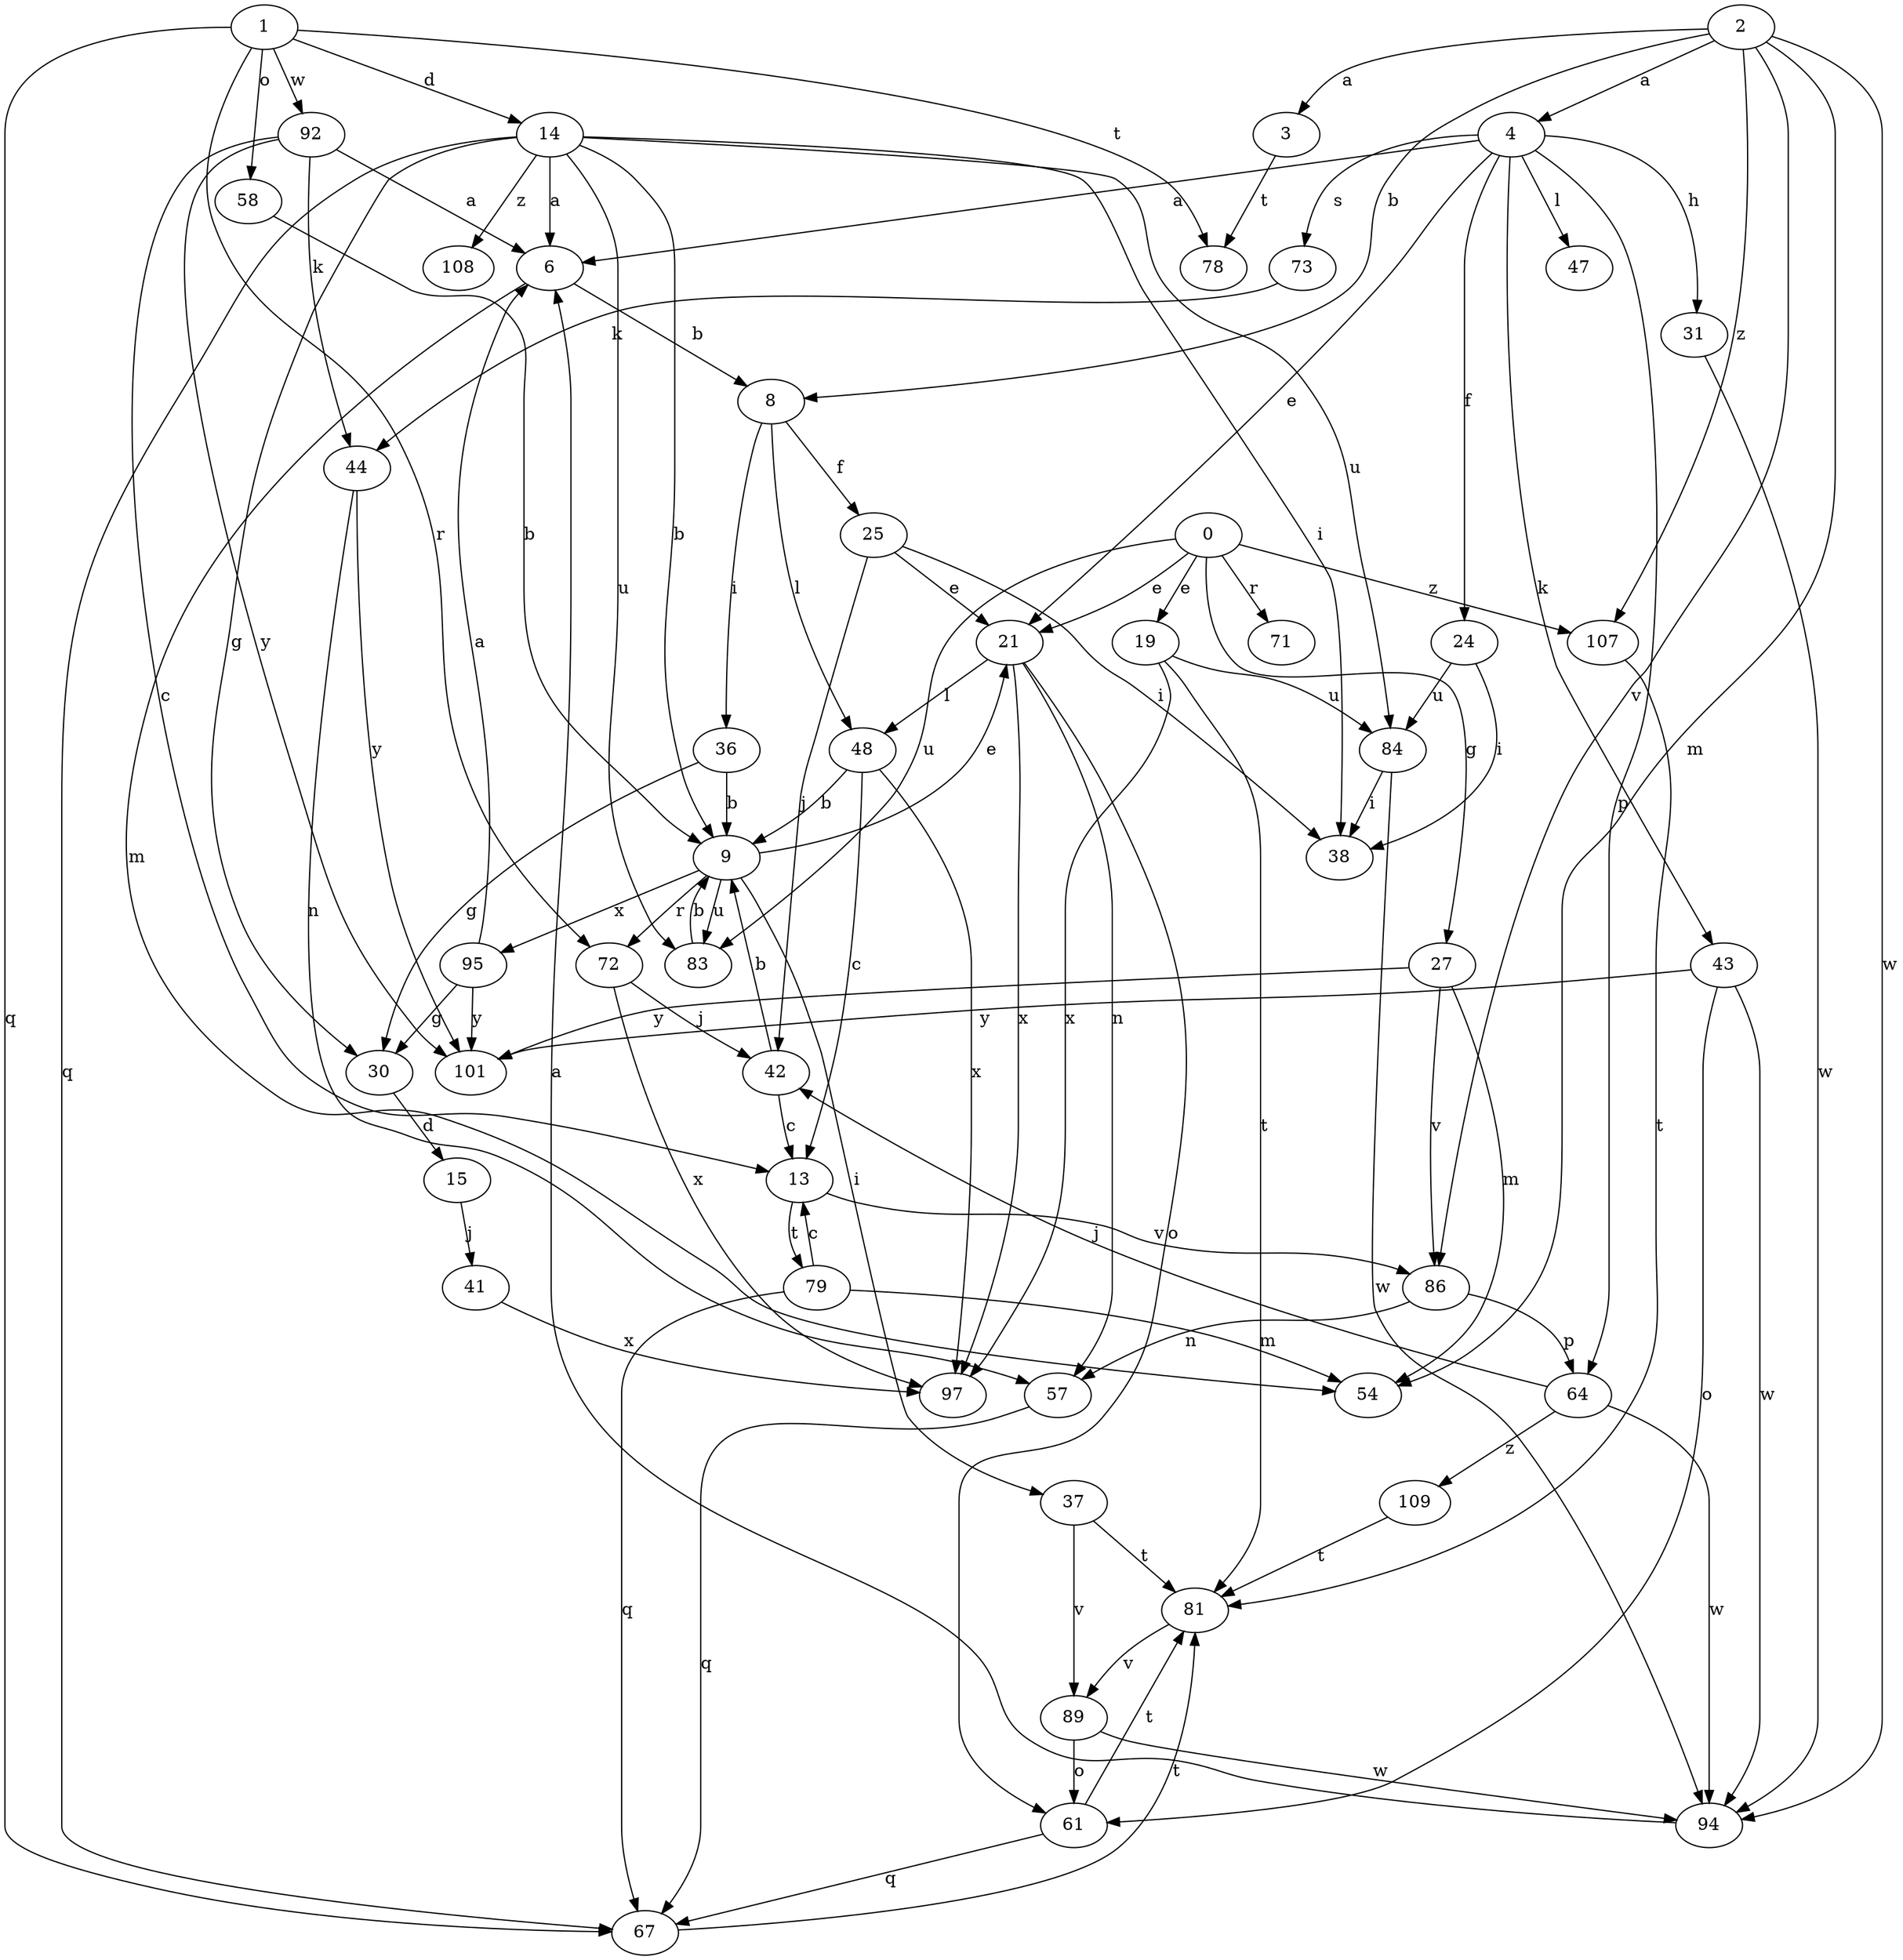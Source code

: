 strict digraph  {
1;
2;
3;
4;
6;
8;
9;
13;
14;
15;
19;
21;
24;
25;
27;
30;
31;
36;
37;
38;
41;
42;
43;
44;
47;
48;
54;
57;
0;
58;
61;
64;
67;
71;
72;
73;
78;
79;
81;
83;
84;
86;
89;
92;
94;
95;
97;
101;
107;
108;
109;
1 -> 14  [label=d];
1 -> 58  [label=o];
1 -> 67  [label=q];
1 -> 72  [label=r];
1 -> 78  [label=t];
1 -> 92  [label=w];
2 -> 3  [label=a];
2 -> 4  [label=a];
2 -> 8  [label=b];
2 -> 54  [label=m];
2 -> 86  [label=v];
2 -> 94  [label=w];
2 -> 107  [label=z];
3 -> 78  [label=t];
4 -> 6  [label=a];
4 -> 21  [label=e];
4 -> 24  [label=f];
4 -> 31  [label=h];
4 -> 43  [label=k];
4 -> 47  [label=l];
4 -> 64  [label=p];
4 -> 73  [label=s];
6 -> 8  [label=b];
6 -> 54  [label=m];
8 -> 25  [label=f];
8 -> 36  [label=i];
8 -> 48  [label=l];
9 -> 21  [label=e];
9 -> 37  [label=i];
9 -> 72  [label=r];
9 -> 83  [label=u];
9 -> 95  [label=x];
13 -> 79  [label=t];
13 -> 86  [label=v];
14 -> 6  [label=a];
14 -> 9  [label=b];
14 -> 30  [label=g];
14 -> 38  [label=i];
14 -> 67  [label=q];
14 -> 83  [label=u];
14 -> 84  [label=u];
14 -> 108  [label=z];
15 -> 41  [label=j];
19 -> 81  [label=t];
19 -> 84  [label=u];
19 -> 97  [label=x];
21 -> 48  [label=l];
21 -> 57  [label=n];
21 -> 61  [label=o];
21 -> 97  [label=x];
24 -> 38  [label=i];
24 -> 84  [label=u];
25 -> 21  [label=e];
25 -> 38  [label=i];
25 -> 42  [label=j];
27 -> 54  [label=m];
27 -> 86  [label=v];
27 -> 101  [label=y];
30 -> 15  [label=d];
31 -> 94  [label=w];
36 -> 9  [label=b];
36 -> 30  [label=g];
37 -> 81  [label=t];
37 -> 89  [label=v];
41 -> 97  [label=x];
42 -> 9  [label=b];
42 -> 13  [label=c];
43 -> 61  [label=o];
43 -> 94  [label=w];
43 -> 101  [label=y];
44 -> 57  [label=n];
44 -> 101  [label=y];
48 -> 9  [label=b];
48 -> 13  [label=c];
48 -> 97  [label=x];
57 -> 67  [label=q];
0 -> 19  [label=e];
0 -> 21  [label=e];
0 -> 27  [label=g];
0 -> 71  [label=r];
0 -> 83  [label=u];
0 -> 107  [label=z];
58 -> 9  [label=b];
61 -> 67  [label=q];
61 -> 81  [label=t];
64 -> 42  [label=j];
64 -> 94  [label=w];
64 -> 109  [label=z];
67 -> 81  [label=t];
72 -> 42  [label=j];
72 -> 97  [label=x];
73 -> 44  [label=k];
79 -> 13  [label=c];
79 -> 54  [label=m];
79 -> 67  [label=q];
81 -> 89  [label=v];
83 -> 9  [label=b];
84 -> 38  [label=i];
84 -> 94  [label=w];
86 -> 57  [label=n];
86 -> 64  [label=p];
89 -> 61  [label=o];
89 -> 94  [label=w];
92 -> 6  [label=a];
92 -> 13  [label=c];
92 -> 44  [label=k];
92 -> 101  [label=y];
94 -> 6  [label=a];
95 -> 6  [label=a];
95 -> 30  [label=g];
95 -> 101  [label=y];
107 -> 81  [label=t];
109 -> 81  [label=t];
}
